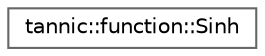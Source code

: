 digraph "Graphical Class Hierarchy"
{
 // LATEX_PDF_SIZE
  bgcolor="transparent";
  edge [fontname=Helvetica,fontsize=10,labelfontname=Helvetica,labelfontsize=10];
  node [fontname=Helvetica,fontsize=10,shape=box,height=0.2,width=0.4];
  rankdir="LR";
  Node0 [id="Node000000",label="tannic::function::Sinh",height=0.2,width=0.4,color="grey40", fillcolor="white", style="filled",URL="$de/d64/structtannic_1_1function_1_1Sinh.html",tooltip="Functor hyperbolic sine Applies element-wise hyperbolic sine to tensor elements."];
}
